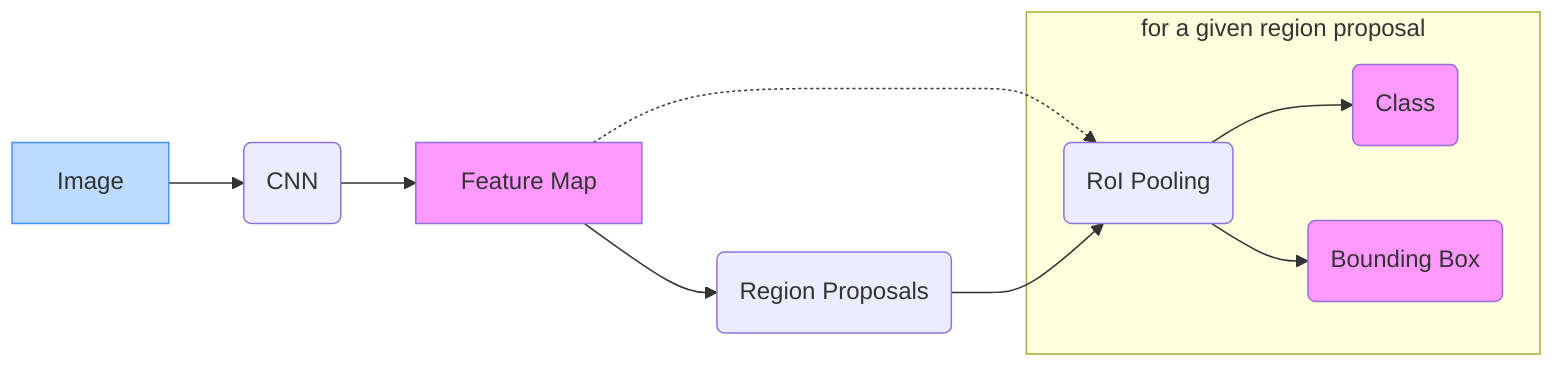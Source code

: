 graph LR

%% ...::: NODES :::...

input[Image]
cnn(CNN)
feature_map[Feature Map]
rpn(Region Proposals)
roi(RoI Pooling)

clas(Class)
bounding_box(Bounding Box)

%% ...::: STYLING :::...

style input fill:#bddaff,stroke:#4294ff
style feature_map fill:#f9f
style clas fill:#f9f
style bounding_box fill:#f9f

%% ...::: FLOWS :::...

input-->cnn
cnn-->feature_map
feature_map-->rpn

feature_map-.->roi
rpn-->roi
subgraph for a given region proposal
  roi-->clas
  roi-->bounding_box
end